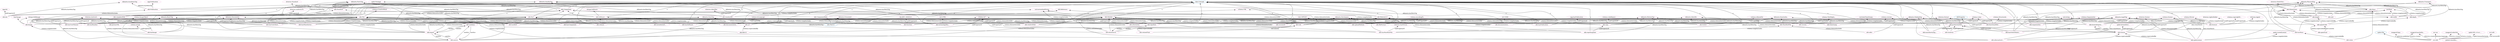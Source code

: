 digraph G {
  rankdir=BT
  node[height=.3]
"https://w3id.org/oseg/ont/okh#Image" [fillcolor="#1f77b4" color="#1f77b4" label="okh:Image"]
"http://ns.nature.com/terms/Publication" [fillcolor="#1f77b4" color="#1f77b4" label="npg:Publication"]
"https://w3id.org/oseg/ont/okh#File" [fillcolor="#1f77b4" color="#1f77b4" label="okh:File"]
"http://purl.org/dc/terms/Standard" [fillcolor="#1f77b4" color="#1f77b4" label="dcterms:Standard"]
"http://purl.org/dc/dcmitype/Software" [fillcolor="#1f77b4" color="#1f77b4" label="dctype:Software"]
"http://schema.org/StructuredValue" [fillcolor="#1f77b4" color="#1f77b4" label="schema:Structured..."]
"https://w3id.org/oseg/ont/otrl#OTRL" [fillcolor="#1f77b4" color="#1f77b4" label="otrl:OTRL"]
"http://www.w3.org/2001/XMLSchema#dateTimeStamp" [fillcolor="#1f77b4" color="#1f77b4" label="xsd:dateTimeStamp"]
"http://www.w3.org/2001/XMLSchema#string" [fillcolor="#1f77b4" color="#1f77b4" label="xsd:string"]
"https://w3id.org/oseg/ont/okh#Dimensions" [fillcolor="#1f77b4" color="#1f77b4" label="okh:Dimensions"]
"https://w3id.org/oseg/ont/okh#Standard" [fillcolor="#1f77b4" color="#1f77b4" label="okh:Standard"]
"http://www.w3.org/2001/XMLSchema#normalizedString" [fillcolor="#1f77b4" color="#1f77b4" label="xsd:normalizedString"]
"http://schema.org/TextDigitalDocument" [fillcolor="#1f77b4" color="#1f77b4" label="schema:TextDigita..."]
"https://w3id.org/oseg/ont/okh#Mass" [fillcolor="#1f77b4" color="#1f77b4" label="okh:Mass"]
"https://w3id.org/oseg/ont/otrl#ODRL" [fillcolor="#1f77b4" color="#1f77b4" label="otrl:ODRL"]
"https://w3id.org/oseg/ont/okh#Software" [fillcolor="#1f77b4" color="#1f77b4" label="okh:Software"]
"http://schema.org/Organization" [fillcolor="#1f77b4" color="#1f77b4" label="schema:Organization"]
"https://w3id.org/oseg/ont/okh#FileUrl" [fillcolor="#1f77b4" color="#1f77b4" label="okh:FileUrl"]
"http://purl.org/dc/terms/Agent" [fillcolor="#1f77b4" color="#1f77b4" label="dcterms:Agent"]
"http://www.w3.org/2004/02/skos/core#Concept" [fillcolor="#1f77b4" color="#1f77b4" label="skos:Concept"]
"https://w3id.org/oseg/ont/okh#WebsiteUrl" [fillcolor="#1f77b4" color="#1f77b4" label="okh:WebsiteUrl"]
"https://w3id.org/oseg/ont/okh#Module" [fillcolor="#1f77b4" color="#1f77b4" label="okh:Module"]
"http://schema.org/URL" [fillcolor="#1f77b4" color="#1f77b4" label="schema:URL"]
"https://w3id.org/oseg/ont/okh#ManifestFile" [fillcolor="#1f77b4" color="#1f77b4" label="okh:ManifestFile"]
"https://w3id.org/oseg/ont/okh#Publication" [fillcolor="#1f77b4" color="#1f77b4" label="okh:Publication"]
"http://www.w3.org/1999/02/22-rdf-syntax-ns#Property" [fillcolor="#1f77b4" color="#1f77b4" label="rdf:Property"]
"http://xmlns.com/foaf/0.1/Image" [fillcolor="#1f77b4" color="#1f77b4" label="foaf:Image"]
"http://schema.org/Person" [fillcolor="#1f77b4" color="#1f77b4" label="schema:Person"]
"https://w3id.org/oseg/ont/okh#ComponentReference" [fillcolor="#1f77b4" color="#1f77b4" label="okh:ComponentRefe..."]
"http://schema.org/ImageObject" [fillcolor="#1f77b4" color="#1f77b4" label="schema:ImageObject"]
"http://spdx.org/rdf/terms#File" [fillcolor="#1f77b4" color="#1f77b4" label="spdxt:File"]
"https://w3id.org/oseg/ont/tsdc/core#OHTsDC" [fillcolor="#1f77b4" color="#1f77b4" label="tsdc:OHTsDC"]
"http://www.w3.org/2001/XMLSchema#float" [fillcolor="#1f77b4" color="#1f77b4" label="xsd:float"]
"http://spdx.org/rdf/terms#ListedLicense" [fillcolor="#1f77b4" color="#1f77b4" label="spdxt:ListedLicense"]
"https://w3id.org/oseg/ont/okh#Reference" [fillcolor="#1f77b4" color="#1f77b4" label="okh:Reference"]
"http://purl.org/dc/terms/SizeOrDuration" [fillcolor="#1f77b4" color="#1f77b4" label="dcterms:SizeOrDur..."]
"http://spdx.org/rdf/terms#Package" [fillcolor="#1f77b4" color="#1f77b4" label="spdxt:Package"]
"https://w3id.org/oseg/ont/okh#Part" [fillcolor="#1f77b4" color="#1f77b4" label="okh:Part"]
"http://purl.org/dc/dcmitype/StillImage" [fillcolor="#1f77b4" color="#1f77b4" label="dctype:StillImage"]
"https://w3id.org/oseg/ont/okh#Component" [fillcolor="#1f77b4" color="#1f77b4" label="okh:Component"]
"http://schema.org/CreativeWork" [fillcolor="#1f77b4" color="#1f77b4" label="schema:CreativeWork"]
"https://w3id.org/oseg/ont/okh#hasManufacturingInstructions" [fillcolor="#e377c2" color="#e377c2" label="okh:hasManufactur..."]
"https://w3id.org/oseg/ont/okh#forkOf" [fillcolor="#e377c2" color="#e377c2" label="okh:forkOf"]
"https://w3id.org/oseg/ont/okh#hasSoftware" [fillcolor="#e377c2" color="#e377c2" label="okh:hasSoftware"]
"https://w3id.org/oseg/ont/okhmetaDataTag" [fillcolor="#e377c2" color="#e377c2" label="okhmeta:DataTag"]
"https://w3id.org/oseg/ont/okh#okhv" [fillcolor="#e377c2" color="#e377c2" label="okh:okhv"]
"http://schema.org/encodingFormat" [fillcolor="#e377c2" color="#e377c2" label="schema:encodingFo..."]
"https://w3id.org/oseg/ont/okh#function" [fillcolor="#e377c2" color="#e377c2" label="okh:function"]
"http://ns.nature.com/terms/doi" [fillcolor="#e377c2" color="#e377c2" label="npg:doi"]
"http://schema.org/value" [fillcolor="#e377c2" color="#e377c2" label="schema:value"]
"https://w3id.org/oseg/ont/okhmetaPhysicalTag" [fillcolor="#e377c2" color="#e377c2" label="okhmeta:PhysicalTag"]
"https://w3id.org/oseg/ont/okh#documentationReadinessLevel" [fillcolor="#e377c2" color="#e377c2" label="okh:documentation..."]
"https://w3id.org/oseg/ont/okhmetaLegalTag" [fillcolor="#e377c2" color="#e377c2" label="okhmeta:LegalTag"]
"https://w3id.org/oseg/ont/okh#Component" [fillcolor="#e377c2" color="#e377c2" label="okh:Component"]
"https://w3id.org/oseg/ont/okhmetaIdentificationTag" [fillcolor="#e377c2" color="#e377c2" label="okhmeta:Identific..."]
"https://w3id.org/oseg/ont/okh#Part" [fillcolor="#e377c2" color="#e377c2" label="okh:Part"]
"https://w3id.org/oseg/ont/okh#Module" [fillcolor="#e377c2" color="#e377c2" label="okh:Module"]
"https://w3id.org/oseg/ont/oseg-profiles#Iopa" [fillcolor="#e377c2" color="#e377c2" label="osegprof:Iopa"]
"https://w3id.org/oseg/ont/okh#versionOf" [fillcolor="#e377c2" color="#e377c2" label="okh:versionOf"]
"https://w3id.org/oseg/ont/okh#openScad" [fillcolor="#e377c2" color="#e377c2" label="okh:openScad"]
"https://w3id.org/oseg/ont/okh#doi" [fillcolor="#e377c2" color="#e377c2" label="okh:doi"]
"https://w3id.org/oseg/ont/okh#Dimensions" [fillcolor="#e377c2" color="#e377c2" label="okh:Dimensions"]
"https://w3id.org/oseg/ont/okhmetaMakingTag" [fillcolor="#e377c2" color="#e377c2" label="okhmeta:MakingTag"]
"https://w3id.org/oseg/ont/okh#depth" [fillcolor="#e377c2" color="#e377c2" label="okh:depth"]
"https://w3id.org/oseg/ont/okh#productionMetadata" [fillcolor="#e377c2" color="#e377c2" label="okh:productionMet..."]
"https://w3id.org/oseg/ont/okhmetaQualityTag" [fillcolor="#e377c2" color="#e377c2" label="okhmeta:QualityTag"]
"https://w3id.org/oseg/ont/okhmetaDocumentationTag" [fillcolor="#e377c2" color="#e377c2" label="okhmeta:Documenta..."]
"https://w3id.org/oseg/ont/okh#width" [fillcolor="#e377c2" color="#e377c2" label="okh:width"]
"https://w3id.org/oseg/ont/okhmetaDataGatheringTag" [fillcolor="#e377c2" color="#e377c2" label="okhmeta:DataGathe..."]
"https://w3id.org/oseg/ont/okhmetaBasicTag" [fillcolor="#e377c2" color="#e377c2" label="okhmeta:BasicTag"]
"https://w3id.org/oseg/ont/okh#dataSource" [fillcolor="#e377c2" color="#e377c2" label="okh:dataSource"]
"https://w3id.org/oseg/ont/okh#hasMass" [fillcolor="#e377c2" color="#e377c2" label="okh:hasMass"]
"https://w3id.org/oseg/ont/okh#source" [fillcolor="#e377c2" color="#e377c2" label="okh:source"]
"https://w3id.org/oseg/ont/okh#hasManifestFile" [fillcolor="#e377c2" color="#e377c2" label="okh:hasManifestFile"]
"https://w3id.org/oseg/ont/okhmetaExtendedInfoTag" [fillcolor="#e377c2" color="#e377c2" label="okhmeta:ExtendedI..."]
"https://w3id.org/oseg/ont/oseg-profiles#martinHaeuer" [fillcolor="#e377c2" color="#e377c2" label="osegprof:martinHa..."]
"http://purl.org/dc/terms/format" [fillcolor="#e377c2" color="#e377c2" label="dcterms:format"]
"https://w3id.org/oseg/ont/okh#File" [fillcolor="#e377c2" color="#e377c2" label="okh:File"]
"https://w3id.org/oseg/ont/okh#export" [fillcolor="#e377c2" color="#e377c2" label="okh:export"]
"https://w3id.org/oseg/ont/okh#tsdc" [fillcolor="#e377c2" color="#e377c2" label="okh:tsdc"]
"http://www.w3.org/2001/XMLSchema#normalizedString" [fillcolor="#e377c2" color="#e377c2" label="xsd:normalizedString"]
"http://schema.org/StructuredValue" [fillcolor="#e377c2" color="#e377c2" label="schema:Structured..."]
"https://w3id.org/oseg/ont/okh#ComponentReference" [fillcolor="#e377c2" color="#e377c2" label="okh:ComponentRefe..."]
"https://w3id.org/oseg/ont/okhmetaDevelopmentTag" [fillcolor="#e377c2" color="#e377c2" label="okhmeta:Developme..."]
"https://w3id.org/oseg/ont/okh#hasReadme" [fillcolor="#e377c2" color="#e377c2" label="okh:hasReadme"]
"https://w3id.org/oseg/ont/okh#repoHost" [fillcolor="#e377c2" color="#e377c2" label="okh:repoHost"]
"https://w3id.org/oseg/ont/okh#Publication" [fillcolor="#e377c2" color="#e377c2" label="okh:Publication"]
"https://w3id.org/oseg/ont/otrl#ODRL" [fillcolor="#e377c2" color="#e377c2" label="otrl:ODRL"]
"http://id.loc.gov/vocabulary/iso639-1/en" [fillcolor="#e377c2" color="#e377c2" label="ns1:en"]
"https://w3id.org/oseg/ont/okhmetaHistoryTag" [fillcolor="#e377c2" color="#e377c2" label="okhmeta:HistoryTag"]
"http://purl.org/dc/terms/instructionalMethod" [fillcolor="#e377c2" color="#e377c2" label="dcterms:instructi..."]
"http://schema.org/codeRepository" [fillcolor="#e377c2" color="#e377c2" label="schema:codeReposi..."]
"https://w3id.org/oseg/ont/okh#documentationLanguage" [fillcolor="#e377c2" color="#e377c2" label="okh:documentation..."]
"https://w3id.org/oseg/ont/okh#compliesWith" [fillcolor="#e377c2" color="#e377c2" label="okh:compliesWith"]
"http://spdx.org/rdf/terms#ListedLicense" [fillcolor="#e377c2" color="#e377c2" label="spdxt:ListedLicense"]
"https://w3id.org/oseg/ont/okh#technologyReadinessLevel" [fillcolor="#e377c2" color="#e377c2" label="okh:technologyRea..."]
"https://w3id.org/oseg/ont/okh#Reference" [fillcolor="#e377c2" color="#e377c2" label="okh:Reference"]
"http://schema.org/Organization" [fillcolor="#e377c2" color="#e377c2" label="schema:Organization"]
"https://w3id.org/oseg/ont/okh#fileFormat" [fillcolor="#e377c2" color="#e377c2" label="okh:fileFormat"]
"https://w3id.org/oseg/ont/okh#repo" [fillcolor="#e377c2" color="#e377c2" label="okh:repo"]
"https://w3id.org/oseg/ont/okh#relatedTsdc" [fillcolor="#e377c2" color="#e377c2" label="okh:relatedTsdc"]
"http://schema.org/url" [fillcolor="#e377c2" color="#e377c2" label="schema:url"]
"http://schema.org/TextDigitalDocument" [fillcolor="#e377c2" color="#e377c2" label="schema:TextDigita..."]
"http://schema.org/license" [fillcolor="#e377c2" color="#e377c2" label="schema:license"]
"https://w3id.org/oseg/ont/okh#hasContributionGuide" [fillcolor="#e377c2" color="#e377c2" label="okh:hasContributi..."]
"https://w3id.org/oseg/ont/okh#Software" [fillcolor="#e377c2" color="#e377c2" label="okh:Software"]
"https://w3id.org/oseg/ont/okh#url" [fillcolor="#e377c2" color="#e377c2" label="okh:url"]
"http://schema.org/ImageObject" [fillcolor="#e377c2" color="#e377c2" label="schema:ImageObject"]
"https://w3id.org/oseg/ont/okh#version" [fillcolor="#e377c2" color="#e377c2" label="okh:version"]
"https://w3id.org/oseg/ont/okh#fileUrl" [fillcolor="#e377c2" color="#e377c2" label="okh:fileUrl"]
"https://w3id.org/oseg/ont/okh#hasOuterDimensions" [fillcolor="#e377c2" color="#e377c2" label="okh:hasOuterDimen..."]
"https://w3id.org/oseg/ont/okh#auxiliary" [fillcolor="#e377c2" color="#e377c2" label="okh:auxiliary"]
"https://w3id.org/oseg/ont/okh#openSCAD" [fillcolor="#e377c2" color="#e377c2" label="okh:openSCAD"]
"https://w3id.org/oseg/ont/otrl#OTRL" [fillcolor="#e377c2" color="#e377c2" label="otrl:OTRL"]
"https://w3id.org/oseg/ont/okh#hasComponent" [fillcolor="#e377c2" color="#e377c2" label="okh:hasComponent"]
"http://purl.org/dc/dcmitype/Software" [fillcolor="#e377c2" color="#e377c2" label="dctype:Software"]
"http://schema.org/inLanguage" [fillcolor="#e377c2" color="#e377c2" label="schema:inLanguage"]
"http://www.w3.org/2001/XMLSchema#dateTimeStamp" [fillcolor="#e377c2" color="#e377c2" label="xsd:dateTimeStamp"]
"https://w3id.org/oseg/ont/okh#alternativeLicense" [fillcolor="#e377c2" color="#e377c2" label="okh:alternativeLi..."]
"https://w3id.org/oseg/ont/okh#relativePath" [fillcolor="#e377c2" color="#e377c2" label="okh:relativePath"]
"http://ns.nature.com/terms/Publication" [fillcolor="#e377c2" color="#e377c2" label="npg:Publication"]
"https://w3id.org/oseg/ont/okh#permaURL" [fillcolor="#e377c2" color="#e377c2" label="okh:permaURL"]
"https://w3id.org/oseg/ont/okhmetaTransportationTag" [fillcolor="#e377c2" color="#e377c2" label="okhmeta:Transport..."]
"https://w3id.org/oseg/ont/okh#ManifestFile" [fillcolor="#e377c2" color="#e377c2" label="okh:ManifestFile"]
"https://w3id.org/oseg/ont/okh#WebsiteUrl" [fillcolor="#e377c2" color="#e377c2" label="okh:WebsiteUrl"]
"https://w3id.org/oseg/ont/okh#uploadMethod" [fillcolor="#e377c2" color="#e377c2" label="okh:uploadMethod"]
"https://w3id.org/oseg/ont/okh#manufacturingProcess" [fillcolor="#e377c2" color="#e377c2" label="okh:manufacturing..."]
"https://w3id.org/oseg/ont/oseg-profiles#robinVobruba" [fillcolor="#e377c2" color="#e377c2" label="osegprof:robinVob..."]
"http://spdx.org/rdf/terms#Package" [fillcolor="#e377c2" color="#e377c2" label="spdxt:Package"]
"https://w3id.org/oseg/ont/okh" [fillcolor="#e377c2" color="#e377c2" label="ns2:okh"]
"https://w3id.org/oseg/ont/okhmetaPartsTag" [fillcolor="#e377c2" color="#e377c2" label="okhmeta:PartsTag"]
"http://purl.org/dc/terms/SizeOrDuration" [fillcolor="#e377c2" color="#e377c2" label="dcterms:SizeOrDur..."]
"https://w3id.org/oseg/ont/okh#licenseExpression" [fillcolor="#e377c2" color="#e377c2" label="okh:licenseExpres..."]
"http://schema.org/URL" [fillcolor="#e377c2" color="#e377c2" label="schema:URL"]
"https://w3id.org/oseg/ont/okh#Standard" [fillcolor="#e377c2" color="#e377c2" label="okh:Standard"]
"https://w3id.org/oseg/ont/okh#license" [fillcolor="#e377c2" color="#e377c2" label="okh:license"]
"https://w3id.org/oseg/ont/okh#hasImage" [fillcolor="#e377c2" color="#e377c2" label="okh:hasImage"]
"https://w3id.org/oseg/ont/okhmetaAcademicTag" [fillcolor="#e377c2" color="#e377c2" label="okhmeta:AcademicTag"]
"https://w3id.org/oseg/ont/okh#licensor" [fillcolor="#e377c2" color="#e377c2" label="okh:licensor"]
"http://xmlns.com/foaf/0.1/Image" [fillcolor="#e377c2" color="#e377c2" label="foaf:Image"]
"http://purl.org/dc/terms/license" [fillcolor="#e377c2" color="#e377c2" label="dcterms:license"]
"https://w3id.org/oseg/ont/okh#hasPublication" [fillcolor="#e377c2" color="#e377c2" label="okh:hasPublication"]
"https://w3id.org/oseg/ont/okh#attestation" [fillcolor="#e377c2" color="#e377c2" label="okh:attestation"]
"https://w3id.org/oseg/ont/okh#release" [fillcolor="#e377c2" color="#e377c2" label="okh:release"]
"https://w3id.org/oseg/ont/okh#standardID" [fillcolor="#e377c2" color="#e377c2" label="okh:standardID"]
"http://schema.org/version" [fillcolor="#e377c2" color="#e377c2" label="schema:version"]
"http://data.epo.org/linked-data/def/patent/classificationIPCInventive" [fillcolor="#e377c2" color="#e377c2" label="patent:classifica..."]
"https://w3id.org/oseg/ont/okh#Image" [fillcolor="#e377c2" color="#e377c2" label="okh:Image"]
"http://schema.org/Person" [fillcolor="#e377c2" color="#e377c2" label="schema:Person"]
"http://schema.org/isBasedOn" [fillcolor="#e377c2" color="#e377c2" label="schema:isBasedOn"]
"http://spdx.org/rdf/terms#licenseDeclared" [fillcolor="#e377c2" color="#e377c2" label="spdxt:licenseDecl..."]
"http://www.w3.org/2001/XMLSchema#string" [fillcolor="#e377c2" color="#e377c2" label="xsd:string"]
"https://w3id.org/oseg/ont/okh#organization" [fillcolor="#e377c2" color="#e377c2" label="okh:organization"]
"https://w3id.org/oseg/ont/okh#Mass" [fillcolor="#e377c2" color="#e377c2" label="okh:Mass"]
"https://w3id.org/oseg/ont/okh#repoSnapshot" [fillcolor="#e377c2" color="#e377c2" label="okh:repoSnapshot"]
"https://w3id.org/oseg/ont/okh#unit" [fillcolor="#e377c2" color="#e377c2" label="okh:unit"]
"http://schema.org/CreativeWork" [fillcolor="#e377c2" color="#e377c2" label="schema:CreativeWork"]
"https://w3id.org/oseg/ont/okh#height" [fillcolor="#e377c2" color="#e377c2" label="okh:height"]
"https://w3id.org/oseg/ont/tsdc/core#OHTsDC" [fillcolor="#e377c2" color="#e377c2" label="tsdc:OHTsDC"]
"https://w3id.org/oseg/ont/okh#value" [fillcolor="#e377c2" color="#e377c2" label="okh:value"]
"http://www.w3.org/2001/XMLSchema#float" [fillcolor="#e377c2" color="#e377c2" label="xsd:float"]
"https://w3id.org/oseg/ont/okh#functionalMetadata" [fillcolor="#e377c2" color="#e377c2" label="okh:functionalMet..."]
"https://w3id.org/oseg/ont/okh#hasBoM" [fillcolor="#e377c2" color="#e377c2" label="okh:hasBoM"]
"http://purl.org/dc/terms/Standard" [fillcolor="#e377c2" color="#e377c2" label="dcterms:Standard"]
"https://w3id.org/oseg/ont/okh#spdxLicense" [fillcolor="#e377c2" color="#e377c2" label="okh:spdxLicense"]
"https://w3id.org/oseg/ont/okh#installationGuide" [fillcolor="#e377c2" color="#e377c2" label="okh:installationG..."]
"http://purl.org/dc/terms/rightsHolder" [fillcolor="#e377c2" color="#e377c2" label="dcterms:rightsHolder"]
"https://w3id.org/oseg/ont/okh#material" [fillcolor="#e377c2" color="#e377c2" label="okh:material"]
"https://spdx.org/licenses/GPL-3.0-or-later" [fillcolor="#e377c2" color="#e377c2" label="spdxl:GPL-3.0-or-..."]
"http://schema.org/copyrightHolder" [fillcolor="#e377c2" color="#e377c2" label="schema:copyrightH..."]
"https://w3id.org/oseg/ont/okh#hasUserManual" [fillcolor="#e377c2" color="#e377c2" label="okh:hasUserManual"]
"http://purl.org/dc/terms/identifier" [fillcolor="#e377c2" color="#e377c2" label="dcterms:identifier"]
"http://ns.nature.com/terms/hasPublication" [fillcolor="#e377c2" color="#e377c2" label="npg:hasPublication"]
"http://purl.org/dc/terms/hasFormat" [fillcolor="#e377c2" color="#e377c2" label="dcterms:hasFormat"]
"http://purl.org/dc/dcmitype/StillImage" [fillcolor="#e377c2" color="#e377c2" label="dctype:StillImage"]
"https://w3id.org/oseg/ont/okh#timestamp" [fillcolor="#e377c2" color="#e377c2" label="okh:timestamp"]
"https://w3id.org/oseg/ont/1.1.0/okh" [fillcolor="#e377c2" color="#e377c2" label="ns3:okh"]
"http://purl.org/dc/terms/conformsTo" [fillcolor="#e377c2" color="#e377c2" label="dcterms:conformsTo"]
"http://schema.org/image" [fillcolor="#e377c2" color="#e377c2" label="schema:image"]
"http://purl.obolibrary.org/obo/BFO_0000016" [fillcolor="#e377c2" color="#e377c2" label="obo:BFO_0000016"]
"http://purl.org/dc/terms/Agent" [fillcolor="#e377c2" color="#e377c2" label="dcterms:Agent"]
  "https://w3id.org/oseg/ont/okh#hasManufacturingInstructions" -> "http://www.w3.org/2004/02/skos/core#Concept" [label="a"]
  "https://w3id.org/oseg/ont/okh#hasSoftware" -> "http://www.w3.org/2004/02/skos/core#Concept" [label="a"]
  "https://w3id.org/oseg/ont/okh#hasBoM" -> "https://w3id.org/oseg/ont/okhmetaDataTag" [label="okhmeta:hasMetaTag"]
  "https://w3id.org/oseg/ont/okh#fileFormat" -> "http://schema.org/encodingFormat" [label="subPropertyOf"]
  "https://w3id.org/oseg/ont/okh#doi" -> "http://ns.nature.com/terms/doi" [label="subPropertyOf"]
  "https://w3id.org/oseg/ont/okh#functionalMetadata" -> "http://schema.org/value" [label="subPropertyOf"]
  "https://w3id.org/oseg/ont/okh#alternativeLicense" -> "https://w3id.org/oseg/ont/okhmetaLegalTag" [label="okhmeta:hasMetaTag"]
  "https://w3id.org/oseg/ont/okh#Module" -> "https://w3id.org/oseg/ont/okh#Component" [label=""]
  "https://w3id.org/oseg/ont/okh#tsdc" -> "https://w3id.org/oseg/ont/okhmetaIdentificationTag" [label="okhmeta:hasMetaTag"]
  "https://w3id.org/oseg/ont/okh#documentationLanguage" -> "https://w3id.org/oseg/ont/okh#Part" [label="schema:domainIncludes"]
  "https://w3id.org/oseg/ont/okh#hasComponent" -> "https://w3id.org/oseg/ont/okh#Module" [label="schema:rangeIncludes"]
  "https://w3id.org/oseg/ont/okh" -> "https://w3id.org/oseg/ont/oseg-profiles#Iopa" [label="dcterms:publisher"]
  "https://w3id.org/oseg/ont/okh#version" -> "https://w3id.org/oseg/ont/okhmetaIdentificationTag" [label="okhmeta:hasMetaTag"]
  "https://w3id.org/oseg/ont/okh#versionOf" -> "http://www.w3.org/2004/02/skos/core#Concept" [label="a"]
  "https://w3id.org/oseg/ont/okh#width" -> "https://w3id.org/oseg/ont/okh#Dimensions" [label="schema:domainIncludes"]
  "https://w3id.org/oseg/ont/okh#productionMetadata" -> "https://w3id.org/oseg/ont/okhmetaMakingTag" [label="okhmeta:hasMetaTag"]
  "https://w3id.org/oseg/ont/okh#depth" -> "http://www.w3.org/2004/02/skos/core#Concept" [label="a"]
  "https://w3id.org/oseg/ont/okh#source" -> "https://w3id.org/oseg/ont/okh#Module" [label="schema:domainIncludes"]
  "https://w3id.org/oseg/ont/okh#hasOuterDimensions" -> "https://w3id.org/oseg/ont/okh#productionMetadata" [label="subPropertyOf"]
  "https://w3id.org/oseg/ont/okh#Standard" -> "https://w3id.org/oseg/ont/okhmetaQualityTag" [label="okhmeta:hasMetaTag"]
  "https://w3id.org/oseg/ont/okh#standardID" -> "https://w3id.org/oseg/ont/okhmetaQualityTag" [label="okhmeta:hasMetaTag"]
  "https://w3id.org/oseg/ont/okh#hasUserManual" -> "https://w3id.org/oseg/ont/okhmetaDocumentationTag" [label="okhmeta:hasMetaTag"]
  "https://w3id.org/oseg/ont/okh#openSCAD" -> "https://w3id.org/oseg/ont/okh#width" [label="schema:supersededBy"]
  "https://w3id.org/oseg/ont/okh#timestamp" -> "https://w3id.org/oseg/ont/okhmetaDataGatheringTag" [label="okhmeta:hasMetaTag"]
  "https://w3id.org/oseg/ont/okh#Part" -> "https://w3id.org/oseg/ont/okh#Component" [label=""]
  "https://w3id.org/oseg/ont/okh#repoHost" -> "https://w3id.org/oseg/ont/okh#Module" [label="schema:domainIncludes"]
  "https://w3id.org/oseg/ont/okh#Image" -> "https://w3id.org/oseg/ont/okhmetaBasicTag" [label="okhmeta:hasMetaTag"]
  "https://w3id.org/oseg/ont/okh#dataSource" -> "http://www.w3.org/2004/02/skos/core#Concept" [label="a"]
  "https://w3id.org/oseg/ont/okh#openSCAD" -> "https://w3id.org/oseg/ont/okh#Dimensions" [label="schema:domainIncludes"]
  "https://w3id.org/oseg/ont/okh#value" -> "https://w3id.org/oseg/ont/okh#hasMass" [label="schema:supersededBy"]
  "https://w3id.org/oseg/ont/okh#productionMetadata" -> "https://w3id.org/oseg/ont/okh#Part" [label="schema:domainIncludes"]
  "https://w3id.org/oseg/ont/okh#hasManifestFile" -> "http://www.w3.org/2004/02/skos/core#Concept" [label="a"]
  "https://w3id.org/oseg/ont/okh#Publication" -> "https://w3id.org/oseg/ont/okhmetaQualityTag" [label="okhmeta:hasMetaTag"]
  "https://w3id.org/oseg/ont/okh#Software" -> "https://w3id.org/oseg/ont/okh#Component" [label=""]
  "https://w3id.org/oseg/ont/okh#tsdc" -> "https://w3id.org/oseg/ont/okhmetaExtendedInfoTag" [label="okhmeta:hasMetaTag"]
  "https://w3id.org/oseg/ont/okh#fileFormat" -> "http://purl.org/dc/terms/format" [label="subPropertyOf"]
  "https://w3id.org/oseg/ont/okh" -> "https://w3id.org/oseg/ont/oseg-profiles#martinHaeuer" [label="schema:creator"]
  "https://w3id.org/oseg/ont/okh#fileUrl" -> "https://w3id.org/oseg/ont/okh#File" [label="schema:domainIncludes"]
  "https://w3id.org/oseg/ont/okh#documentationLanguage" -> "https://w3id.org/oseg/ont/okh#Module" [label="schema:domainIncludes"]
  "https://w3id.org/oseg/ont/okh#auxiliary" -> "https://w3id.org/oseg/ont/okh#export" [label="seeAlso"]
  "https://w3id.org/oseg/ont/okh#tsdc" -> "http://www.w3.org/2004/02/skos/core#Concept" [label="a"]
  "https://w3id.org/oseg/ont/okh#productionMetadata" -> "http://www.w3.org/1999/02/22-rdf-syntax-ns#Property" [label="a"]
  "https://w3id.org/oseg/ont/okh#forkOf" -> "http://www.w3.org/2004/02/skos/core#Concept" [label="a"]
  "https://w3id.org/oseg/ont/okh#relativePath" -> "http://www.w3.org/2001/XMLSchema#normalizedString" [label="schema:rangeIncludes"]
  "https://w3id.org/oseg/ont/okh#functionalMetadata" -> "http://schema.org/StructuredValue" [label="schema:rangeIncludes"]
  "https://w3id.org/oseg/ont/okh#ComponentReference" -> "http://www.w3.org/2004/02/skos/core#Concept" [label="a"]
  "https://w3id.org/oseg/ont/okh#hasManufacturingInstructions" -> "https://w3id.org/oseg/ont/okhmetaDocumentationTag" [label="okhmeta:hasMetaTag"]
  "https://w3id.org/oseg/ont/okh#hasPublication" -> "https://w3id.org/oseg/ont/okhmetaDevelopmentTag" [label="okhmeta:hasMetaTag"]
  "https://w3id.org/oseg/ont/okh#function" -> "http://www.w3.org/2004/02/skos/core#Concept" [label="a"]
  "https://w3id.org/oseg/ont/okh#hasReadme" -> "http://www.w3.org/2004/02/skos/core#Concept" [label="a"]
  "https://w3id.org/oseg/ont/okh#doi" -> "https://w3id.org/oseg/ont/okh#Publication" [label="schema:domainIncludes"]
  "https://w3id.org/oseg/ont/okh#documentationReadinessLevel" -> "https://w3id.org/oseg/ont/otrl#ODRL" [label="schema:rangeIncludes"]
  "https://w3id.org/oseg/ont/okh#relatedTsdc" -> "https://w3id.org/oseg/ont/okh#tsdc" [label="schema:supersededBy"]
  "https://w3id.org/oseg/ont/okh" -> "http://id.loc.gov/vocabulary/iso639-1/en" [label="dcterms:language"]
  "https://w3id.org/oseg/ont/okh#versionOf" -> "https://w3id.org/oseg/ont/okh#Module" [label="schema:domainIncludes"]
  "https://w3id.org/oseg/ont/okh#doi" -> "http://www.w3.org/2004/02/skos/core#Concept" [label="a"]
  "https://w3id.org/oseg/ont/okh#repo" -> "https://w3id.org/oseg/ont/okhmetaHistoryTag" [label="okhmeta:hasMetaTag"]
  "https://w3id.org/oseg/ont/okh#hasUserManual" -> "http://purl.org/dc/terms/instructionalMethod" [label="subPropertyOf"]
  "https://w3id.org/oseg/ont/okh#hasUserManual" -> "https://w3id.org/oseg/ont/okh#File" [label="schema:rangeIncludes"]
  "https://w3id.org/oseg/ont/okh#repo" -> "http://schema.org/codeRepository" [label="subPropertyOf"]
  "https://w3id.org/oseg/ont/okh#organization" -> "https://w3id.org/oseg/ont/okhmetaLegalTag" [label="okhmeta:hasMetaTag"]
  "https://w3id.org/oseg/ont/okh#compliesWith" -> "http://www.w3.org/2004/02/skos/core#Concept" [label="a"]
  "https://w3id.org/oseg/ont/okh#material" -> "https://w3id.org/oseg/ont/okhmetaPhysicalTag" [label="okhmeta:hasMetaTag"]
  "https://w3id.org/oseg/ont/okh#spdxLicense" -> "http://spdx.org/rdf/terms#ListedLicense" [label="schema:rangeIncludes"]
  "https://w3id.org/oseg/ont/okh#technologyReadinessLevel" -> "http://www.w3.org/2004/02/skos/core#Concept" [label="a"]
  "https://w3id.org/oseg/ont/okh#ComponentReference" -> "https://w3id.org/oseg/ont/okh#Reference" [label=""]
  "https://w3id.org/oseg/ont/okh#repoSnapshot" -> "https://w3id.org/oseg/ont/okhmetaHistoryTag" [label="okhmeta:hasMetaTag"]
  "https://w3id.org/oseg/ont/okh#fileFormat" -> "http://www.w3.org/2004/02/skos/core#Concept" [label="a"]
  "https://w3id.org/oseg/ont/okh#organization" -> "http://schema.org/Organization" [label="schema:rangeIncludes"]
  "https://w3id.org/oseg/ont/okh#productionMetadata" -> "https://w3id.org/oseg/ont/okh#Module" [label="schema:domainIncludes"]
  "https://w3id.org/oseg/ont/okh#repoSnapshot" -> "https://w3id.org/oseg/ont/okh#repo" [label="subPropertyOf"]
  "https://w3id.org/oseg/ont/okh#license" -> "https://w3id.org/oseg/ont/okhmetaLegalTag" [label="okhmeta:hasMetaTag"]
  "https://w3id.org/oseg/ont/okh#licensor" -> "http://schema.org/Organization" [label="schema:rangeIncludes"]
  "https://w3id.org/oseg/ont/okh#dataSource" -> "http://schema.org/url" [label="subPropertyOf"]
  "https://w3id.org/oseg/ont/okh#fileUrl" -> "http://schema.org/url" [label="subPropertyOf"]
  "https://w3id.org/oseg/ont/okh#Image" -> "https://w3id.org/oseg/ont/okh#File" [label=""]
  "https://w3id.org/oseg/ont/okh#ManifestFile" -> "https://w3id.org/oseg/ont/okhmetaDataGatheringTag" [label="okhmeta:hasMetaTag"]
  "https://w3id.org/oseg/ont/okh#Component" -> "http://www.w3.org/2004/02/skos/core#Concept" [label="a"]
  "https://w3id.org/oseg/ont/okh#version" -> "https://w3id.org/oseg/ont/okh#Module" [label="schema:domainIncludes"]
  "https://w3id.org/oseg/ont/okh#hasOuterDimensions" -> "http://purl.org/dc/terms/format" [label="subPropertyOf"]
  "https://w3id.org/oseg/ont/okh#permaURL" -> "https://w3id.org/oseg/ont/okh#File" [label="schema:domainIncludes"]
  "https://w3id.org/oseg/ont/okh#hasContributionGuide" -> "https://w3id.org/oseg/ont/okhmetaExtendedInfoTag" [label="okhmeta:hasMetaTag"]
  "https://w3id.org/oseg/ont/okh#export" -> "http://www.w3.org/2004/02/skos/core#Concept" [label="a"]
  "https://w3id.org/oseg/ont/okh#export" -> "https://w3id.org/oseg/ont/okh#Module" [label="schema:domainIncludes"]
  "https://w3id.org/oseg/ont/okh#technologyReadinessLevel" -> "https://w3id.org/oseg/ont/okhmetaDevelopmentTag" [label="okhmeta:hasMetaTag"]
  "https://w3id.org/oseg/ont/okh#Part" -> "http://www.w3.org/2004/02/skos/core#Concept" [label="a"]
  "https://w3id.org/oseg/ont/okh#ManifestFile" -> "http://schema.org/TextDigitalDocument" [label=""]
  "https://w3id.org/oseg/ont/okh#hasPublication" -> "https://w3id.org/oseg/ont/okh#Module" [label="schema:domainIncludes"]
  "https://w3id.org/oseg/ont/okh#alternativeLicense" -> "http://schema.org/license" [label="skos:closeMatch"]
  "https://w3id.org/oseg/ont/okh#hasContributionGuide" -> "http://www.w3.org/2004/02/skos/core#Concept" [label="a"]
  "https://w3id.org/oseg/ont/okh#Software" -> "http://www.w3.org/2004/02/skos/core#Concept" [label="a"]
  "https://w3id.org/oseg/ont/okh#fileUrl" -> "https://w3id.org/oseg/ont/okh#url" [label="schema:supersededBy"]
  "https://w3id.org/oseg/ont/okh#Image" -> "http://schema.org/ImageObject" [label=""]
  "https://w3id.org/oseg/ont/okh#tsdc" -> "https://w3id.org/oseg/ont/okh#Component" [label="schema:domainIncludes"]
  "https://w3id.org/oseg/ont/okh#licensor" -> "https://w3id.org/oseg/ont/okhmetaLegalTag" [label="okhmeta:hasMetaTag"]
  "https://w3id.org/oseg/ont/okh#fileFormat" -> "https://w3id.org/oseg/ont/okh#File" [label="schema:domainIncludes"]
  "https://w3id.org/oseg/ont/okh#repoHost" -> "http://www.w3.org/2004/02/skos/core#Concept" [label="a"]
  "https://w3id.org/oseg/ont/okh#licenseExpression" -> "https://w3id.org/oseg/ont/okhmetaLegalTag" [label="okhmeta:hasMetaTag"]
  "https://w3id.org/oseg/ont/okh#hasImage" -> "https://w3id.org/oseg/ont/okhmetaBasicTag" [label="okhmeta:hasMetaTag"]
  "https://w3id.org/oseg/ont/okh#hasOuterDimensions" -> "http://www.w3.org/2004/02/skos/core#Concept" [label="a"]
  "https://w3id.org/oseg/ont/okh#source" -> "https://w3id.org/oseg/ont/okh#File" [label="schema:rangeIncludes"]
  "https://w3id.org/oseg/ont/okh#WebsiteUrl" -> "https://w3id.org/oseg/ont/okh#Reference" [label=""]
  "https://w3id.org/oseg/ont/okh#attestation" -> "https://w3id.org/oseg/ont/okhmetaDevelopmentTag" [label="okhmeta:hasMetaTag"]
  "https://w3id.org/oseg/ont/okh#source" -> "https://w3id.org/oseg/ont/okh#auxiliary" [label="seeAlso"]
  "https://w3id.org/oseg/ont/okh#documentationLanguage" -> "http://www.w3.org/2004/02/skos/core#Concept" [label="a"]
  "https://w3id.org/oseg/ont/okh#source" -> "https://w3id.org/oseg/ont/okhmetaDataTag" [label="okhmeta:hasMetaTag"]
  "https://w3id.org/oseg/ont/okh#hasManufacturingInstructions" -> "https://w3id.org/oseg/ont/okh#File" [label="schema:rangeIncludes"]
  "https://w3id.org/oseg/ont/okh#depth" -> "https://w3id.org/oseg/ont/okh#Dimensions" [label="schema:domainIncludes"]
  "https://w3id.org/oseg/ont/okh#technologyReadinessLevel" -> "https://w3id.org/oseg/ont/okh#Module" [label="schema:domainIncludes"]
  "https://w3id.org/oseg/ont/okh#manufacturingProcess" -> "https://w3id.org/oseg/ont/okh#productionMetadata" [label="subPropertyOf"]
  "https://w3id.org/oseg/ont/okh#standardID" -> "http://www.w3.org/2001/XMLSchema#normalizedString" [label="schema:rangeIncludes"]
  "https://w3id.org/oseg/ont/okh#technologyReadinessLevel" -> "https://w3id.org/oseg/ont/otrl#OTRL" [label="schema:rangeIncludes"]
  "https://w3id.org/oseg/ont/okh#organization" -> "https://w3id.org/oseg/ont/okh#Module" [label="schema:domainIncludes"]
  "https://w3id.org/oseg/ont/okh#FileUrl" -> "https://w3id.org/oseg/ont/okh#ComponentReference" [label=""]
  "https://w3id.org/oseg/ont/okh#hasComponent" -> "http://www.w3.org/2004/02/skos/core#Concept" [label="a"]
  "https://w3id.org/oseg/ont/okh#repo" -> "https://w3id.org/oseg/ont/okhmetaBasicTag" [label="okhmeta:hasMetaTag"]
  "https://w3id.org/oseg/ont/okh#hasReadme" -> "https://w3id.org/oseg/ont/okhmetaDocumentationTag" [label="okhmeta:hasMetaTag"]
  "https://w3id.org/oseg/ont/okh#compliesWith" -> "https://w3id.org/oseg/ont/okh#Component" [label="schema:domainIncludes"]
  "https://w3id.org/oseg/ont/okh#hasContributionGuide" -> "https://w3id.org/oseg/ont/okh#Module" [label="schema:domainIncludes"]
  "https://w3id.org/oseg/ont/okh#Software" -> "http://purl.org/dc/dcmitype/Software" [label=""]
  "https://w3id.org/oseg/ont/okh#documentationLanguage" -> "http://schema.org/inLanguage" [label="subPropertyOf"]
  "https://w3id.org/oseg/ont/okh#productionMetadata" -> "http://www.w3.org/2004/02/skos/core#Concept" [label="a"]
  "https://w3id.org/oseg/ont/okh#timestamp" -> "http://www.w3.org/2001/XMLSchema#dateTimeStamp" [label="schema:rangeIncludes"]
  "https://w3id.org/oseg/ont/okh#repoHost" -> "https://w3id.org/oseg/ont/okh#dataSource" [label="seeAlso"]
  "https://w3id.org/oseg/ont/okh#alternativeLicense" -> "http://www.w3.org/2004/02/skos/core#Concept" [label="a"]
  "https://w3id.org/oseg/ont/okh#technologyReadinessLevel" -> "https://w3id.org/oseg/ont/okhmetaQualityTag" [label="okhmeta:hasMetaTag"]
  "https://w3id.org/oseg/ont/okh#relativePath" -> "http://www.w3.org/2004/02/skos/core#Concept" [label="a"]
  "https://w3id.org/oseg/ont/okh#repoHost" -> "http://schema.org/url" [label="subPropertyOf"]
  "https://w3id.org/oseg/ont/okh#auxiliary" -> "https://w3id.org/oseg/ont/okh#Part" [label="schema:domainIncludes"]
  "https://w3id.org/oseg/ont/okh#Publication" -> "http://ns.nature.com/terms/Publication" [label=""]
  "https://w3id.org/oseg/ont/okh#Dimensions" -> "https://w3id.org/oseg/ont/okhmetaTransportationTag" [label="okhmeta:hasMetaTag"]
  "https://w3id.org/oseg/ont/okh#okhv" -> "https://w3id.org/oseg/ont/okh#ManifestFile" [label="schema:domainIncludes"]
  "https://w3id.org/oseg/ont/okh#version" -> "http://www.w3.org/2004/02/skos/core#Concept" [label="a"]
  "https://w3id.org/oseg/ont/okh#attestation" -> "https://w3id.org/oseg/ont/okh#WebsiteUrl" [label="schema:rangeIncludes"]
  "https://w3id.org/oseg/ont/okh#Mass" -> "https://w3id.org/oseg/ont/okhmetaTransportationTag" [label="okhmeta:hasMetaTag"]
  "https://w3id.org/oseg/ont/okh#hasMass" -> "https://w3id.org/oseg/ont/okh#productionMetadata" [label="subPropertyOf"]
  "https://w3id.org/oseg/ont/okh#versionOf" -> "https://w3id.org/oseg/ont/okh#Module" [label="schema:rangeIncludes"]
  "https://w3id.org/oseg/ont/okh#hasComponent" -> "https://w3id.org/oseg/ont/okh#Module" [label="schema:domainIncludes"]
  "https://w3id.org/oseg/ont/okh" -> "https://w3id.org/oseg/ont/oseg-profiles#robinVobruba" [label="dcterms:creator"]
  "https://w3id.org/oseg/ont/okh#licensor" -> "https://w3id.org/oseg/ont/okh#Module" [label="schema:domainIncludes"]
  "https://w3id.org/oseg/ont/okh#dataSource" -> "https://w3id.org/oseg/ont/okhmetaDataTag" [label="okhmeta:hasMetaTag"]
  "https://w3id.org/oseg/ont/okh#Component" -> "http://spdx.org/rdf/terms#Package" [label=""]
  "https://w3id.org/oseg/ont/okh#Module" -> "http://www.w3.org/2004/02/skos/core#Concept" [label="a"]
  "https://w3id.org/oseg/ont/okh#hasComponent" -> "https://w3id.org/oseg/ont/okh#WebsiteUrl" [label="schema:rangeIncludes"]
  "https://w3id.org/oseg/ont/okh#ComponentReference" -> "https://w3id.org/oseg/ont/okhmetaPartsTag" [label="okhmeta:hasMetaTag"]
  "https://w3id.org/oseg/ont/okh#Dimensions" -> "http://purl.org/dc/terms/SizeOrDuration" [label=""]
  "https://w3id.org/oseg/ont/okh#attestation" -> "https://w3id.org/oseg/ont/okh#Module" [label="schema:domainIncludes"]
  "https://w3id.org/oseg/ont/okh#documentationReadinessLevel" -> "https://w3id.org/oseg/ont/okhmetaDevelopmentTag" [label="okhmeta:hasMetaTag"]
  "https://w3id.org/oseg/ont/okh" -> "https://w3id.org/oseg/ont/oseg-profiles#martinHaeuer" [label="dcterms:creator"]
  "https://w3id.org/oseg/ont/okh#FileUrl" -> "http://schema.org/URL" [label=""]
  "https://w3id.org/oseg/ont/okh#alternativeLicense" -> "https://w3id.org/oseg/ont/okh#Module" [label="schema:domainIncludes"]
  "https://w3id.org/oseg/ont/okh#standardID" -> "https://w3id.org/oseg/ont/okh#Standard" [label="schema:domainIncludes"]
  "https://w3id.org/oseg/ont/okh#licenseExpression" -> "https://w3id.org/oseg/ont/okh#license" [label="seeAlso"]
  "https://w3id.org/oseg/ont/okh#relativePath" -> "https://w3id.org/oseg/ont/okh#File" [label="schema:domainIncludes"]
  "https://w3id.org/oseg/ont/okh#hasReadme" -> "http://purl.org/dc/terms/instructionalMethod" [label="subPropertyOf"]
  "https://w3id.org/oseg/ont/okh#hasReadme" -> "https://w3id.org/oseg/ont/okh#File" [label="schema:rangeIncludes"]
  "https://w3id.org/oseg/ont/okh#hasImage" -> "https://w3id.org/oseg/ont/okh#Component" [label="schema:domainIncludes"]
  "https://w3id.org/oseg/ont/okh#source" -> "https://w3id.org/oseg/ont/okh#export" [label="seeAlso"]
  "https://w3id.org/oseg/ont/okh#width" -> "http://www.w3.org/2004/02/skos/core#Concept" [label="a"]
  "https://w3id.org/oseg/ont/okh#auxiliary" -> "https://w3id.org/oseg/ont/okh#Module" [label="schema:domainIncludes"]
  "https://w3id.org/oseg/ont/okh#Publication" -> "https://w3id.org/oseg/ont/okhmetaAcademicTag" [label="okhmeta:hasMetaTag"]
  "https://w3id.org/oseg/ont/okh#Module" -> "https://w3id.org/oseg/ont/okhmetaPartsTag" [label="okhmeta:hasMetaTag"]
  "https://w3id.org/oseg/ont/okh#export" -> "https://w3id.org/oseg/ont/okh#auxiliary" [label="seeAlso"]
  "https://w3id.org/oseg/ont/okh#Software" -> "https://w3id.org/oseg/ont/okhmetaPartsTag" [label="okhmeta:hasMetaTag"]
  "https://w3id.org/oseg/ont/okh#export" -> "https://w3id.org/oseg/ont/okhmetaDataTag" [label="okhmeta:hasMetaTag"]
  "https://w3id.org/oseg/ont/okh#manufacturingProcess" -> "https://w3id.org/oseg/ont/okhmetaMakingTag" [label="okhmeta:hasMetaTag"]
  "https://w3id.org/oseg/ont/okh#licenseExpression" -> "http://schema.org/license" [label="skos:closeMatch"]
  "https://w3id.org/oseg/ont/okh#Image" -> "http://xmlns.com/foaf/0.1/Image" [label=""]
  "https://w3id.org/oseg/ont/okh#license" -> "http://purl.org/dc/terms/license" [label="subPropertyOf"]
  "https://w3id.org/oseg/ont/okh#hasPublication" -> "http://www.w3.org/2004/02/skos/core#Concept" [label="a"]
  "https://w3id.org/oseg/ont/okh#hasOuterDimensions" -> "https://w3id.org/oseg/ont/okh#Dimensions" [label="schema:rangeIncludes"]
  "https://w3id.org/oseg/ont/okh#hasManifestFile" -> "https://w3id.org/oseg/ont/okhmetaDataGatheringTag" [label="okhmeta:hasMetaTag"]
  "https://w3id.org/oseg/ont/okh#repo" -> "https://w3id.org/oseg/ont/okh#WebsiteUrl" [label="schema:rangeIncludes"]
  "https://w3id.org/oseg/ont/okh#hasBoM" -> "https://w3id.org/oseg/ont/okh#Module" [label="schema:domainIncludes"]
  "https://w3id.org/oseg/ont/okh#export" -> "https://w3id.org/oseg/ont/okh#source" [label="seeAlso"]
  "https://w3id.org/oseg/ont/okh#okhv" -> "http://schema.org/version" [label="subPropertyOf"]
  "https://w3id.org/oseg/ont/okh#repoSnapshot" -> "https://w3id.org/oseg/ont/okh#WebsiteUrl" [label="schema:rangeIncludes"]
  "https://w3id.org/oseg/ont/okh#fileFormat" -> "https://w3id.org/oseg/ont/okhmetaDataTag" [label="okhmeta:hasMetaTag"]
  "https://w3id.org/oseg/ont/okh#height" -> "https://w3id.org/oseg/ont/okh#Dimensions" [label="schema:domainIncludes"]
  "https://w3id.org/oseg/ont/okh#openScad" -> "https://w3id.org/oseg/ont/okh#openSCAD" [label="schema:supersededBy"]
  "https://w3id.org/oseg/ont/okh#hasSoftware" -> "https://w3id.org/oseg/ont/okh#Software" [label="schema:rangeIncludes"]
  "https://w3id.org/oseg/ont/okh#license" -> "https://w3id.org/oseg/ont/okh#licenseExpression" [label="seeAlso"]
  "https://w3id.org/oseg/ont/okh#license" -> "http://schema.org/license" [label="skos:closeMatch"]
  "https://w3id.org/oseg/ont/okh#Part" -> "https://w3id.org/oseg/ont/okhmetaPartsTag" [label="okhmeta:hasMetaTag"]
  "https://w3id.org/oseg/ont/okh#Image" -> "http://www.w3.org/2004/02/skos/core#Concept" [label="a"]
  "https://w3id.org/oseg/ont/okh#spdxLicense" -> "https://w3id.org/oseg/ont/okhmetaLegalTag" [label="okhmeta:hasMetaTag"]
  "https://w3id.org/oseg/ont/okh#documentationReadinessLevel" -> "https://w3id.org/oseg/ont/okh#Module" [label="schema:domainIncludes"]
  "https://w3id.org/oseg/ont/okh#export" -> "https://w3id.org/oseg/ont/okh#File" [label="schema:rangeIncludes"]
  "https://w3id.org/oseg/ont/okh#uploadMethod" -> "http://www.w3.org/2004/02/skos/core#Concept" [label="a"]
  "https://w3id.org/oseg/ont/okh#manufacturingProcess" -> "http://www.w3.org/2004/02/skos/core#Concept" [label="a"]
  "https://w3id.org/oseg/ont/okh#spdxLicense" -> "https://w3id.org/oseg/ont/okh#license" [label="schema:supersededBy"]
  "https://w3id.org/oseg/ont/okh#relativePath" -> "http://schema.org/url" [label="subPropertyOf"]
  "https://w3id.org/oseg/ont/okh#license" -> "http://www.w3.org/2004/02/skos/core#Concept" [label="a"]
  "https://w3id.org/oseg/ont/okh#url" -> "http://www.w3.org/2004/02/skos/core#Concept" [label="a"]
  "https://w3id.org/oseg/ont/okh#hasManufacturingInstructions" -> "https://w3id.org/oseg/ont/okhmetaMakingTag" [label="okhmeta:hasMetaTag"]
  "https://w3id.org/oseg/ont/okh#repoSnapshot" -> "https://w3id.org/oseg/ont/okh#Module" [label="schema:domainIncludes"]
  "https://w3id.org/oseg/ont/okh#hasContributionGuide" -> "https://w3id.org/oseg/ont/okh#File" [label="schema:rangeIncludes"]
  "https://w3id.org/oseg/ont/okh#licensor" -> "http://schema.org/Person" [label="schema:rangeIncludes"]
  "https://w3id.org/oseg/ont/okh#hasOuterDimensions" -> "https://w3id.org/oseg/ont/okhmetaPhysicalTag" [label="okhmeta:hasMetaTag"]
  "https://w3id.org/oseg/ont/okh#compliesWith" -> "https://w3id.org/oseg/ont/okh#Standard" [label="schema:rangeIncludes"]
  "https://w3id.org/oseg/ont/okh#Component" -> "https://w3id.org/oseg/ont/okhmetaPartsTag" [label="okhmeta:hasMetaTag"]
  "https://w3id.org/oseg/ont/okh#licenseExpression" -> "http://purl.org/dc/terms/license" [label="subPropertyOf"]
  "https://w3id.org/oseg/ont/okh#forkOf" -> "http://schema.org/isBasedOn" [label="subPropertyOf"]
  "https://w3id.org/oseg/ont/okh#licenseExpression" -> "http://www.w3.org/2004/02/skos/core#Concept" [label="a"]
  "https://w3id.org/oseg/ont/okh#documentationLanguage" -> "https://w3id.org/oseg/ont/okhmetaDocumentationTag" [label="okhmeta:hasMetaTag"]
  "https://w3id.org/oseg/ont/okh#license" -> "http://spdx.org/rdf/terms#licenseDeclared" [label="subPropertyOf"]
  "https://w3id.org/oseg/ont/okh#ManifestFile" -> "https://w3id.org/oseg/ont/okh#File" [label=""]
  "https://w3id.org/oseg/ont/okh#forkOf" -> "https://w3id.org/oseg/ont/okhmetaHistoryTag" [label="okhmeta:hasMetaTag"]
  "https://w3id.org/oseg/ont/okh#Dimensions" -> "http://www.w3.org/2004/02/skos/core#Concept" [label="a"]
  "https://w3id.org/oseg/ont/okh#function" -> "http://www.w3.org/2001/XMLSchema#string" [label="schema:rangeIncludes"]
  "https://w3id.org/oseg/ont/okh#uploadMethod" -> "https://w3id.org/oseg/ont/okhmetaDataGatheringTag" [label="okhmeta:hasMetaTag"]
  "https://w3id.org/oseg/ont/okh#FileUrl" -> "https://w3id.org/oseg/ont/okh#File" [label="schema:supersededBy"]
  "https://w3id.org/oseg/ont/okh#hasImage" -> "http://www.w3.org/2004/02/skos/core#Concept" [label="a"]
  "https://w3id.org/oseg/ont/okh#organization" -> "http://www.w3.org/2004/02/skos/core#Concept" [label="a"]
  "https://w3id.org/oseg/ont/okh#Mass" -> "http://www.w3.org/2004/02/skos/core#Concept" [label="a"]
  "https://w3id.org/oseg/ont/okh#File" -> "http://schema.org/CreativeWork" [label=""]
  "https://w3id.org/oseg/ont/okh#licensor" -> "http://www.w3.org/2004/02/skos/core#Concept" [label="a"]
  "https://w3id.org/oseg/ont/okh#source" -> "https://w3id.org/oseg/ont/okhmetaBasicTag" [label="okhmeta:hasMetaTag"]
  "https://w3id.org/oseg/ont/okh#functionalMetadata" -> "https://w3id.org/oseg/ont/okh#Module" [label="schema:domainIncludes"]
  "https://w3id.org/oseg/ont/okh#release" -> "http://www.w3.org/2004/02/skos/core#Concept" [label="a"]
  "https://w3id.org/oseg/ont/okh#openScad" -> "https://w3id.org/oseg/ont/okh#openSCAD" [label="owl:sameAs"]
  "https://w3id.org/oseg/ont/okh#hasMass" -> "http://www.w3.org/2004/02/skos/core#Concept" [label="a"]
  "https://w3id.org/oseg/ont/okh#standardID" -> "http://www.w3.org/2004/02/skos/core#Concept" [label="a"]
  "https://w3id.org/oseg/ont/okh#value" -> "https://w3id.org/oseg/ont/okh#Mass" [label="schema:domainIncludes"]
  "https://w3id.org/oseg/ont/okh#repo" -> "https://w3id.org/oseg/ont/okhmetaIdentificationTag" [label="okhmeta:hasMetaTag"]
  "https://w3id.org/oseg/ont/okh#url" -> "https://w3id.org/oseg/ont/okh#File" [label="schema:domainIncludes"]
  "https://w3id.org/oseg/ont/okh" -> "http://spdx.org/rdf/terms#File" [label="a"]
  "https://w3id.org/oseg/ont/okh#attestation" -> "http://www.w3.org/2004/02/skos/core#Concept" [label="a"]
  "https://w3id.org/oseg/ont/okh#openSCAD" -> "http://www.w3.org/2001/XMLSchema#string" [label="schema:rangeIncludes"]
  "https://w3id.org/oseg/ont/okh#compliesWith" -> "https://w3id.org/oseg/ont/okhmetaQualityTag" [label="okhmeta:hasMetaTag"]
  "https://w3id.org/oseg/ont/okh#openSCAD" -> "https://w3id.org/oseg/ont/okh#height" [label="schema:supersededBy"]
  "https://w3id.org/oseg/ont/okh#hasComponent" -> "https://w3id.org/oseg/ont/okh#Part" [label="schema:rangeIncludes"]
  "https://w3id.org/oseg/ont/okh#hasComponent" -> "https://w3id.org/oseg/ont/okhmetaPartsTag" [label="okhmeta:hasMetaTag"]
  "https://w3id.org/oseg/ont/okh#tsdc" -> "https://w3id.org/oseg/ont/tsdc/core#OHTsDC" [label="schema:rangeIncludes"]
  "https://w3id.org/oseg/ont/okh#uploadMethod" -> "https://w3id.org/oseg/ont/okh#Component" [label="schema:domainIncludes"]
  "https://w3id.org/oseg/ont/okh#source" -> "https://w3id.org/oseg/ont/okh#Part" [label="schema:domainIncludes"]
  "https://w3id.org/oseg/ont/okh#auxiliary" -> "http://www.w3.org/2004/02/skos/core#Concept" [label="a"]
  "https://w3id.org/oseg/ont/okh#Publication" -> "http://www.w3.org/2004/02/skos/core#Concept" [label="a"]
  "https://w3id.org/oseg/ont/okh#hasManufacturingInstructions" -> "https://w3id.org/oseg/ont/okh#Part" [label="schema:domainIncludes"]
  "https://w3id.org/oseg/ont/okh#url" -> "http://schema.org/url" [label="subPropertyOf"]
  "https://w3id.org/oseg/ont/okh#width" -> "http://www.w3.org/2001/XMLSchema#float" [label="schema:rangeIncludes"]
  "https://w3id.org/oseg/ont/okh#repo" -> "http://www.w3.org/2004/02/skos/core#Concept" [label="a"]
  "https://w3id.org/oseg/ont/okh#width" -> "https://w3id.org/oseg/ont/okhmetaPhysicalTag" [label="okhmeta:hasMetaTag"]
  "https://w3id.org/oseg/ont/okh#license" -> "https://w3id.org/oseg/ont/okh#Module" [label="schema:domainIncludes"]
  "https://w3id.org/oseg/ont/okh#hasBoM" -> "http://www.w3.org/2004/02/skos/core#Concept" [label="a"]
  "https://w3id.org/oseg/ont/okh#Standard" -> "http://purl.org/dc/terms/Standard" [label=""]
  "https://w3id.org/oseg/ont/okh#spdxLicense" -> "https://w3id.org/oseg/ont/okh#Module" [label="schema:domainIncludes"]
  "https://w3id.org/oseg/ont/okh#alternativeLicense" -> "https://w3id.org/oseg/ont/okh#File" [label="schema:rangeIncludes"]
  "https://w3id.org/oseg/ont/okh#material" -> "https://w3id.org/oseg/ont/okh#productionMetadata" [label="subPropertyOf"]
  "https://w3id.org/oseg/ont/okh#openSCAD" -> "https://w3id.org/oseg/ont/okh#depth" [label="schema:supersededBy"]
  "https://w3id.org/oseg/ont/okh#unit" -> "https://w3id.org/oseg/ont/okh#Dimensions" [label="schema:domainIncludes"]
  "https://w3id.org/oseg/ont/okh#licenseExpression" -> "https://w3id.org/oseg/ont/okh#Module" [label="schema:domainIncludes"]
  "https://w3id.org/oseg/ont/okh#forkOf" -> "https://w3id.org/oseg/ont/okhmetaIdentificationTag" [label="okhmeta:hasMetaTag"]
  "https://w3id.org/oseg/ont/okh#repoHost" -> "https://w3id.org/oseg/ont/okhmetaHistoryTag" [label="okhmeta:hasMetaTag"]
  "https://w3id.org/oseg/ont/okh#repoSnapshot" -> "http://www.w3.org/2004/02/skos/core#Concept" [label="a"]
  "https://w3id.org/oseg/ont/okh#hasManufacturingInstructions" -> "https://w3id.org/oseg/ont/okh#Module" [label="schema:domainIncludes"]
  "https://w3id.org/oseg/ont/okh#release" -> "https://w3id.org/oseg/ont/okh#Module" [label="schema:domainIncludes"]
  "https://w3id.org/oseg/ont/okh#relativePath" -> "https://w3id.org/oseg/ont/okhmetaDataTag" [label="okhmeta:hasMetaTag"]
  "https://w3id.org/oseg/ont/okh#attestation" -> "https://w3id.org/oseg/ont/okhmetaQualityTag" [label="okhmeta:hasMetaTag"]
  "https://w3id.org/oseg/ont/okh#version" -> "http://schema.org/version" [label="subPropertyOf"]
  "https://w3id.org/oseg/ont/okh#hasContributionGuide" -> "https://w3id.org/oseg/ont/okhmetaDocumentationTag" [label="okhmeta:hasMetaTag"]
  "https://w3id.org/oseg/ont/okh" -> "https://w3id.org/oseg/ont/oseg-profiles#robinVobruba" [label="schema:creator"]
  "https://w3id.org/oseg/ont/okh#timestamp" -> "https://w3id.org/oseg/ont/okh#Module" [label="schema:domainIncludes"]
  "https://w3id.org/oseg/ont/okh#function" -> "https://w3id.org/oseg/ont/okhmetaBasicTag" [label="okhmeta:hasMetaTag"]
  "https://w3id.org/oseg/ont/okh#licensor" -> "http://purl.org/dc/terms/rightsHolder" [label="subPropertyOf"]
  "https://w3id.org/oseg/ont/okh#WebsiteUrl" -> "http://schema.org/URL" [label=""]
  "https://w3id.org/oseg/ont/okh#hasReadme" -> "https://w3id.org/oseg/ont/okhmetaBasicTag" [label="okhmeta:hasMetaTag"]
  "https://w3id.org/oseg/ont/okh#export" -> "https://w3id.org/oseg/ont/okhmetaBasicTag" [label="okhmeta:hasMetaTag"]
  "https://w3id.org/oseg/ont/okh#hasImage" -> "https://w3id.org/oseg/ont/okh#Image" [label="schema:rangeIncludes"]
  "https://w3id.org/oseg/ont/okh" -> "https://spdx.org/licenses/GPL-3.0-or-later" [label="spdxt:licenseDeclared"]
  "https://w3id.org/oseg/ont/okh#licensor" -> "http://schema.org/copyrightHolder" [label="subPropertyOf"]
  "https://w3id.org/oseg/ont/okh#repo" -> "https://w3id.org/oseg/ont/okh#Module" [label="schema:domainIncludes"]
  "https://w3id.org/oseg/ont/okh#functionalMetadata" -> "http://www.w3.org/2004/02/skos/core#Concept" [label="a"]
  "https://w3id.org/oseg/ont/okh#spdxLicense" -> "http://schema.org/license" [label="skos:closeMatch"]
  "https://w3id.org/oseg/ont/okh#versionOf" -> "https://w3id.org/oseg/ont/okhmetaHistoryTag" [label="okhmeta:hasMetaTag"]
  "https://w3id.org/oseg/ont/okh#hasUserManual" -> "http://www.w3.org/2004/02/skos/core#Concept" [label="a"]
  "https://w3id.org/oseg/ont/okh#installationGuide" -> "https://w3id.org/oseg/ont/okh#Software" [label="schema:domainIncludes"]
  "https://w3id.org/oseg/ont/okh#hasMass" -> "http://www.w3.org/2001/XMLSchema#float" [label="schema:rangeIncludes"]
  "https://w3id.org/oseg/ont/okh#export" -> "https://w3id.org/oseg/ont/okh#Part" [label="schema:domainIncludes"]
  "https://w3id.org/oseg/ont/okh#height" -> "http://www.w3.org/2001/XMLSchema#float" [label="schema:rangeIncludes"]
  "https://w3id.org/oseg/ont/okh#hasSoftware" -> "https://w3id.org/oseg/ont/okh#Module" [label="schema:domainIncludes"]
  "https://w3id.org/oseg/ont/okh#standardID" -> "http://purl.org/dc/terms/identifier" [label="subPropertyOf"]
  "https://w3id.org/oseg/ont/okh#ManifestFile" -> "http://www.w3.org/2004/02/skos/core#Concept" [label="a"]
  "https://w3id.org/oseg/ont/okh#hasManifestFile" -> "https://w3id.org/oseg/ont/okh#Part" [label="schema:domainIncludes"]
  "https://w3id.org/oseg/ont/okh#release" -> "https://w3id.org/oseg/ont/okh#Software" [label="schema:domainIncludes"]
  "https://w3id.org/oseg/ont/okh#documentationReadinessLevel" -> "http://www.w3.org/2004/02/skos/core#Concept" [label="a"]
  "https://w3id.org/oseg/ont/okh#Dimensions" -> "https://w3id.org/oseg/ont/okhmetaPhysicalTag" [label="okhmeta:hasMetaTag"]
  "https://w3id.org/oseg/ont/okh#hasPublication" -> "http://ns.nature.com/terms/hasPublication" [label="subPropertyOf"]
  "https://w3id.org/oseg/ont/okh#forkOf" -> "https://w3id.org/oseg/ont/okh#Part" [label="schema:domainIncludes"]
  "https://w3id.org/oseg/ont/okh#hasContributionGuide" -> "http://purl.org/dc/terms/instructionalMethod" [label="subPropertyOf"]
  "https://w3id.org/oseg/ont/okh#hasManifestFile" -> "http://purl.org/dc/terms/hasFormat" [label="subPropertyOf"]
  "https://w3id.org/oseg/ont/okh#Mass" -> "https://w3id.org/oseg/ont/okhmetaPhysicalTag" [label="okhmeta:hasMetaTag"]
  "https://w3id.org/oseg/ont/okh#relatedTsdc" -> "https://w3id.org/oseg/ont/okh#tsdc" [label="owl:sameAs"]
  "https://w3id.org/oseg/ont/okh#spdxLicense" -> "http://www.w3.org/2004/02/skos/core#Concept" [label="a"]
  "https://w3id.org/oseg/ont/okh#unit" -> "https://w3id.org/oseg/ont/okh#Mass" [label="schema:domainIncludes"]
  "https://w3id.org/oseg/ont/okh#url" -> "https://w3id.org/oseg/ont/okhmetaDataTag" [label="okhmeta:hasMetaTag"]
  "https://w3id.org/oseg/ont/okh#Standard" -> "http://www.w3.org/2004/02/skos/core#Concept" [label="a"]
  "https://w3id.org/oseg/ont/okh#hasMass" -> "https://w3id.org/oseg/ont/okhmetaPhysicalTag" [label="okhmeta:hasMetaTag"]
  "https://w3id.org/oseg/ont/okh#Image" -> "http://purl.org/dc/dcmitype/StillImage" [label=""]
  "https://w3id.org/oseg/ont/okh#height" -> "https://w3id.org/oseg/ont/okhmetaPhysicalTag" [label="okhmeta:hasMetaTag"]
  "https://w3id.org/oseg/ont/okh#version" -> "https://w3id.org/oseg/ont/okhmetaHistoryTag" [label="okhmeta:hasMetaTag"]
  "https://w3id.org/oseg/ont/okh#installationGuide" -> "http://www.w3.org/2004/02/skos/core#Concept" [label="a"]
  "https://w3id.org/oseg/ont/okh#productionMetadata" -> "http://schema.org/value" [label="subPropertyOf"]
  "https://w3id.org/oseg/ont/okh#dataSource" -> "https://w3id.org/oseg/ont/okh#Module" [label="schema:domainIncludes"]
  "https://w3id.org/oseg/ont/okh#documentationReadinessLevel" -> "https://w3id.org/oseg/ont/okhmetaQualityTag" [label="okhmeta:hasMetaTag"]
  "https://w3id.org/oseg/ont/okh#material" -> "http://www.w3.org/2004/02/skos/core#Concept" [label="a"]
  "https://w3id.org/oseg/ont/okh#dataSource" -> "https://w3id.org/oseg/ont/okh#repoHost" [label="seeAlso"]
  "https://w3id.org/oseg/ont/okh#hasManifestFile" -> "https://w3id.org/oseg/ont/okh#Module" [label="schema:domainIncludes"]
  "https://w3id.org/oseg/ont/okh#hasManifestFile" -> "https://w3id.org/oseg/ont/okh#ManifestFile" [label="schema:rangeIncludes"]
  "https://w3id.org/oseg/ont/okh#source" -> "http://www.w3.org/2004/02/skos/core#Concept" [label="a"]
  "https://w3id.org/oseg/ont/okh" -> "https://w3id.org/oseg/ont/1.1.0/okh" [label="owl:versionIRI"]
  "https://w3id.org/oseg/ont/okh#hasUserManual" -> "https://w3id.org/oseg/ont/okh#Module" [label="schema:domainIncludes"]
  "https://w3id.org/oseg/ont/okh#compliesWith" -> "http://purl.org/dc/terms/conformsTo" [label="subPropertyOf"]
  "https://w3id.org/oseg/ont/okh#hasImage" -> "http://schema.org/image" [label="subPropertyOf"]
  "https://w3id.org/oseg/ont/okh#height" -> "http://www.w3.org/2004/02/skos/core#Concept" [label="a"]
  "https://w3id.org/oseg/ont/okh#versionOf" -> "https://w3id.org/oseg/ont/okhmetaIdentificationTag" [label="okhmeta:hasMetaTag"]
  "https://w3id.org/oseg/ont/okh#forkOf" -> "https://w3id.org/oseg/ont/okh#Module" [label="schema:domainIncludes"]
  "https://w3id.org/oseg/ont/okh#function" -> "https://w3id.org/oseg/ont/okh#Module" [label="schema:domainIncludes"]
  "https://w3id.org/oseg/ont/okh#hasReadme" -> "https://w3id.org/oseg/ont/okh#Module" [label="schema:domainIncludes"]
  "https://w3id.org/oseg/ont/okh#function" -> "http://purl.obolibrary.org/obo/BFO_0000016" [label="subPropertyOf"]
  "https://w3id.org/oseg/ont/okh#auxiliary" -> "https://w3id.org/oseg/ont/okh#File" [label="schema:rangeIncludes"]
  "https://w3id.org/oseg/ont/okh#hasBoM" -> "https://w3id.org/oseg/ont/okhmetaPartsTag" [label="okhmeta:hasMetaTag"]
  "https://w3id.org/oseg/ont/okh#uploadMethod" -> "http://www.w3.org/2001/XMLSchema#normalizedString" [label="schema:rangeIncludes"]
  "https://w3id.org/oseg/ont/okh#hasManufacturingInstructions" -> "http://purl.org/dc/terms/instructionalMethod" [label="subPropertyOf"]
  "https://w3id.org/oseg/ont/okh#licensor" -> "http://purl.org/dc/terms/Agent" [label="schema:rangeIncludes"]
  "https://w3id.org/oseg/ont/okh#doi" -> "https://w3id.org/oseg/ont/okhmetaAcademicTag" [label="okhmeta:hasMetaTag"]
  "https://w3id.org/oseg/ont/okh#auxiliary" -> "https://w3id.org/oseg/ont/okhmetaDataTag" [label="okhmeta:hasMetaTag"]
  "https://w3id.org/oseg/ont/okh#alternativeLicense" -> "https://w3id.org/oseg/ont/okh#license" [label="schema:supersededBy"]
  "https://w3id.org/oseg/ont/okh#auxiliary" -> "https://w3id.org/oseg/ont/okh#source" [label="seeAlso"]
  "https://w3id.org/oseg/ont/okh#depth" -> "http://www.w3.org/2001/XMLSchema#float" [label="schema:rangeIncludes"]
  "https://w3id.org/oseg/ont/okh#depth" -> "https://w3id.org/oseg/ont/okhmetaPhysicalTag" [label="okhmeta:hasMetaTag"]
  "https://w3id.org/oseg/ont/okh#hasBoM" -> "https://w3id.org/oseg/ont/okh#File" [label="schema:rangeIncludes"]
}
